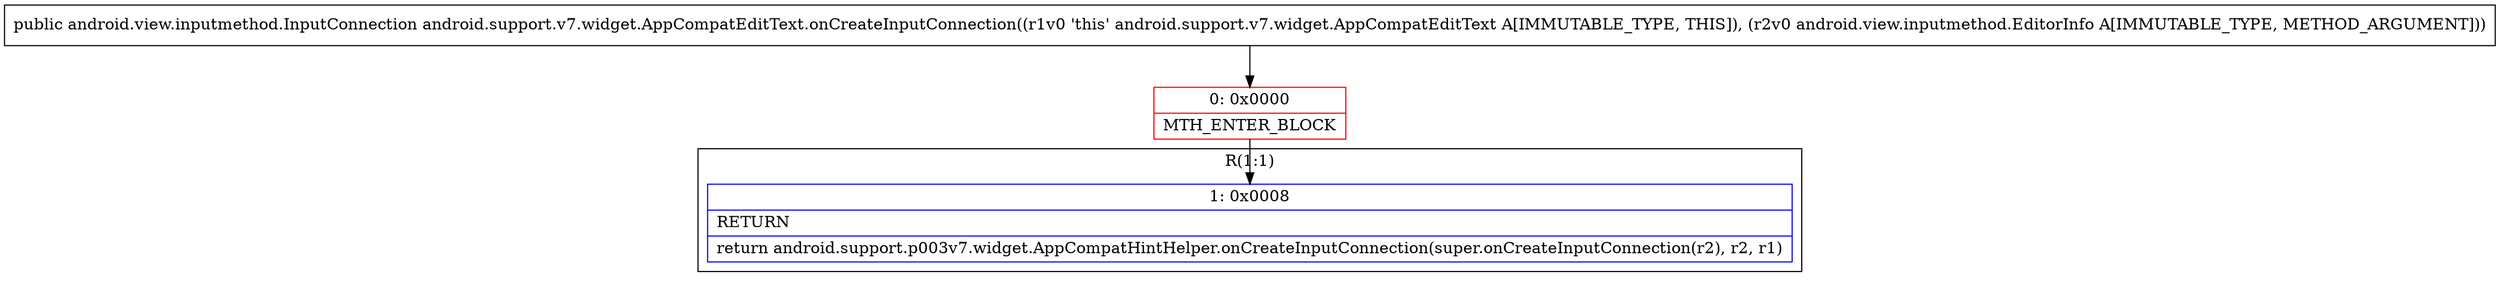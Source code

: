 digraph "CFG forandroid.support.v7.widget.AppCompatEditText.onCreateInputConnection(Landroid\/view\/inputmethod\/EditorInfo;)Landroid\/view\/inputmethod\/InputConnection;" {
subgraph cluster_Region_755956059 {
label = "R(1:1)";
node [shape=record,color=blue];
Node_1 [shape=record,label="{1\:\ 0x0008|RETURN\l|return android.support.p003v7.widget.AppCompatHintHelper.onCreateInputConnection(super.onCreateInputConnection(r2), r2, r1)\l}"];
}
Node_0 [shape=record,color=red,label="{0\:\ 0x0000|MTH_ENTER_BLOCK\l}"];
MethodNode[shape=record,label="{public android.view.inputmethod.InputConnection android.support.v7.widget.AppCompatEditText.onCreateInputConnection((r1v0 'this' android.support.v7.widget.AppCompatEditText A[IMMUTABLE_TYPE, THIS]), (r2v0 android.view.inputmethod.EditorInfo A[IMMUTABLE_TYPE, METHOD_ARGUMENT])) }"];
MethodNode -> Node_0;
Node_0 -> Node_1;
}

